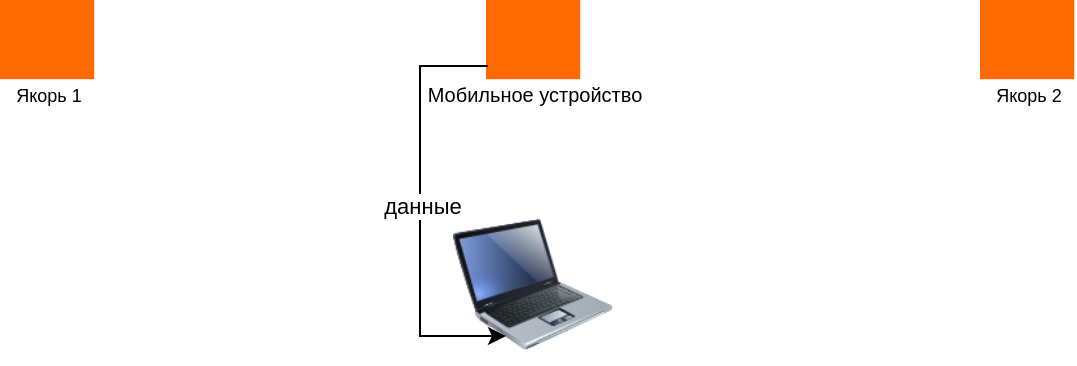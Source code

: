 <mxfile border="50" scale="3" compressed="false" locked="false" version="26.2.2">
  <diagram name="Blank" id="YmL12bMKpDGza6XwsDPr">
    <mxGraphModel dx="1397" dy="362" grid="0" gridSize="10" guides="1" tooltips="1" connect="1" arrows="1" fold="1" page="0" pageScale="1" pageWidth="827" pageHeight="1169" background="none" math="1" shadow="0">
      <root>
        <mxCell id="X5NqExCQtvZxIxQ7pmgY-0" />
        <mxCell id="1" parent="X5NqExCQtvZxIxQ7pmgY-0" />
        <mxCell id="YcL9H07bTUGaqKfZckYU-1" value="" style="points=[];aspect=fixed;html=1;align=center;shadow=0;dashed=0;fillColor=#FF6A00;strokeColor=none;shape=mxgraph.alibaba_cloud.agw_aligateway;" parent="1" vertex="1">
          <mxGeometry x="-507" y="378" width="47.1" height="39.6" as="geometry" />
        </mxCell>
        <mxCell id="YcL9H07bTUGaqKfZckYU-2" value="" style="points=[];aspect=fixed;html=1;align=center;shadow=0;dashed=0;fillColor=#FF6A00;strokeColor=none;shape=mxgraph.alibaba_cloud.agw_aligateway;" parent="1" vertex="1">
          <mxGeometry x="-750" y="378" width="47.1" height="39.6" as="geometry" />
        </mxCell>
        <mxCell id="YcL9H07bTUGaqKfZckYU-3" value="" style="points=[];aspect=fixed;html=1;align=center;shadow=0;dashed=0;fillColor=#FF6A00;strokeColor=none;shape=mxgraph.alibaba_cloud.agw_aligateway;" parent="1" vertex="1">
          <mxGeometry x="-260" y="378" width="47.1" height="39.6" as="geometry" />
        </mxCell>
        <mxCell id="YcL9H07bTUGaqKfZckYU-42" value="&lt;span style=&quot;font-size: 10px;&quot;&gt;Мобильное устройство&lt;/span&gt;" style="edgeLabel;html=1;align=center;verticalAlign=middle;resizable=0;points=[];" parent="1" connectable="0" vertex="1">
          <mxGeometry x="-483.448" y="425" as="geometry" />
        </mxCell>
        <mxCell id="YcL9H07bTUGaqKfZckYU-43" value="&lt;font style=&quot;font-size: 9px;&quot;&gt;Якорь 2&lt;/font&gt;" style="edgeLabel;html=1;align=center;verticalAlign=middle;resizable=0;points=[];" parent="1" connectable="0" vertex="1">
          <mxGeometry x="-236.448" y="425" as="geometry" />
        </mxCell>
        <object label="" placeholders="1" id="YcL9H07bTUGaqKfZckYU-49">
          <mxCell style="image;html=1;image=img/lib/clip_art/computers/Laptop_128x128.png;fontFamily=Helvetica;fontSize=12;fontColor=#0A3DA3;align=center;strokeWidth=2;fillColor=#EDF5FF;fontStyle=1;verticalAlign=bottom;strokeColor=none;labelBackgroundColor=#EDF5FF;labelBorderColor=none;labelPosition=center;verticalLabelPosition=top;" parent="1" vertex="1">
            <mxGeometry x="-523.45" y="480" width="80" height="80" as="geometry" />
          </mxCell>
        </object>
        <mxCell id="tcj_xiNLn3e6tBNJN88w-1" value="&lt;font style=&quot;font-size: 9px;&quot;&gt;Якорь 1&lt;/font&gt;" style="edgeLabel;html=1;align=center;verticalAlign=middle;resizable=0;points=[];" parent="1" connectable="0" vertex="1">
          <mxGeometry x="-726.453" y="425" as="geometry" />
        </mxCell>
        <mxCell id="tcj_xiNLn3e6tBNJN88w-3" value="" style="endArrow=classic;html=1;rounded=0;" parent="1" edge="1">
          <mxGeometry width="50" height="50" relative="1" as="geometry">
            <mxPoint x="-506" y="411" as="sourcePoint" />
            <mxPoint x="-497" y="546" as="targetPoint" />
            <Array as="points">
              <mxPoint x="-540" y="411" />
              <mxPoint x="-540" y="546" />
            </Array>
          </mxGeometry>
        </mxCell>
        <mxCell id="tcj_xiNLn3e6tBNJN88w-4" value="данные" style="edgeLabel;html=1;align=center;verticalAlign=middle;resizable=0;points=[];" parent="tcj_xiNLn3e6tBNJN88w-3" vertex="1" connectable="0">
          <mxGeometry x="-0.024" y="1" relative="1" as="geometry">
            <mxPoint as="offset" />
          </mxGeometry>
        </mxCell>
      </root>
    </mxGraphModel>
  </diagram>
</mxfile>
